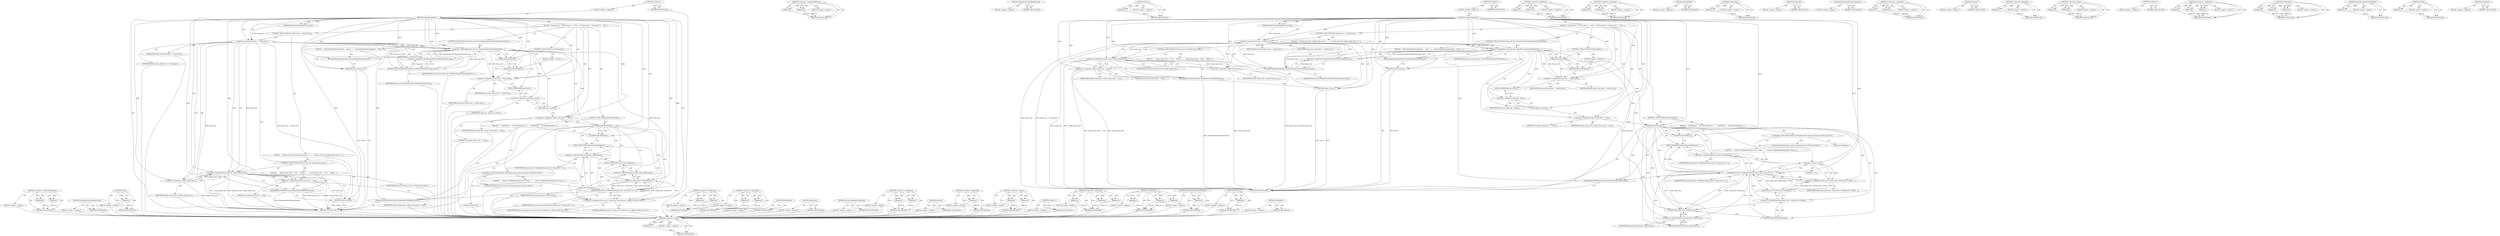 digraph "GrantPolicy" {
vulnerable_150 [label=<(METHOD,&lt;operator&gt;.indirectFieldAccess)>];
vulnerable_151 [label=<(PARAM,p1)>];
vulnerable_152 [label=<(PARAM,p2)>];
vulnerable_153 [label=<(BLOCK,&lt;empty&gt;,&lt;empty&gt;)>];
vulnerable_154 [label=<(METHOD_RETURN,ANY)>];
vulnerable_113 [label=<(METHOD,MaybeReattachToRenderFrame)>];
vulnerable_114 [label=<(BLOCK,&lt;empty&gt;,&lt;empty&gt;)>];
vulnerable_115 [label=<(METHOD_RETURN,ANY)>];
vulnerable_129 [label=<(METHOD,reset)>];
vulnerable_130 [label=<(PARAM,p1)>];
vulnerable_131 [label=<(BLOCK,&lt;empty&gt;,&lt;empty&gt;)>];
vulnerable_132 [label=<(METHOD_RETURN,ANY)>];
vulnerable_6 [label=<(METHOD,&lt;global&gt;)<SUB>1</SUB>>];
vulnerable_7 [label=<(BLOCK,&lt;empty&gt;,&lt;empty&gt;)<SUB>1</SUB>>];
vulnerable_8 [label=<(METHOD,UpdateFrameHost)<SUB>1</SUB>>];
vulnerable_9 [label=<(PARAM,RenderFrameHostImpl* frame_host)<SUB>2</SUB>>];
vulnerable_10 [label=<(BLOCK,{
  if (frame_host == frame_host_) {
    if (fr...,{
  if (frame_host == frame_host_) {
    if (fr...)<SUB>2</SUB>>];
vulnerable_11 [label=<(CONTROL_STRUCTURE,IF,if (frame_host == frame_host_))<SUB>3</SUB>>];
vulnerable_12 [label=<(&lt;operator&gt;.equals,frame_host == frame_host_)<SUB>3</SUB>>];
vulnerable_13 [label=<(IDENTIFIER,frame_host,frame_host == frame_host_)<SUB>3</SUB>>];
vulnerable_14 [label=<(IDENTIFIER,frame_host_,frame_host == frame_host_)<SUB>3</SUB>>];
vulnerable_15 [label=<(BLOCK,{
    if (frame_host &amp;&amp; !render_frame_alive_) {...,{
    if (frame_host &amp;&amp; !render_frame_alive_) {...)<SUB>3</SUB>>];
vulnerable_16 [label=<(CONTROL_STRUCTURE,IF,if (frame_host &amp;&amp; !render_frame_alive_))<SUB>4</SUB>>];
vulnerable_17 [label=<(&lt;operator&gt;.logicalAnd,frame_host &amp;&amp; !render_frame_alive_)<SUB>4</SUB>>];
vulnerable_18 [label=<(IDENTIFIER,frame_host,frame_host &amp;&amp; !render_frame_alive_)<SUB>4</SUB>>];
vulnerable_19 [label=<(&lt;operator&gt;.logicalNot,!render_frame_alive_)<SUB>4</SUB>>];
vulnerable_20 [label=<(IDENTIFIER,render_frame_alive_,!render_frame_alive_)<SUB>4</SUB>>];
vulnerable_21 [label=<(BLOCK,{
      render_frame_alive_ = true;
      Maybe...,{
      render_frame_alive_ = true;
      Maybe...)<SUB>4</SUB>>];
vulnerable_22 [label=<(&lt;operator&gt;.assignment,render_frame_alive_ = true)<SUB>5</SUB>>];
vulnerable_23 [label=<(IDENTIFIER,render_frame_alive_,render_frame_alive_ = true)<SUB>5</SUB>>];
vulnerable_24 [label=<(LITERAL,true,render_frame_alive_ = true)<SUB>5</SUB>>];
vulnerable_25 [label=<(MaybeReattachToRenderFrame,MaybeReattachToRenderFrame())<SUB>6</SUB>>];
vulnerable_26 [label=<(RETURN,return;,return;)<SUB>8</SUB>>];
vulnerable_27 [label=<(CONTROL_STRUCTURE,IF,if (frame_host &amp;&amp; !ShouldCreateDevToolsForHost(frame_host)))<SUB>11</SUB>>];
vulnerable_28 [label=<(&lt;operator&gt;.logicalAnd,frame_host &amp;&amp; !ShouldCreateDevToolsForHost(fram...)<SUB>11</SUB>>];
vulnerable_29 [label=<(IDENTIFIER,frame_host,frame_host &amp;&amp; !ShouldCreateDevToolsForHost(fram...)<SUB>11</SUB>>];
vulnerable_30 [label=<(&lt;operator&gt;.logicalNot,!ShouldCreateDevToolsForHost(frame_host))<SUB>11</SUB>>];
vulnerable_31 [label=<(ShouldCreateDevToolsForHost,ShouldCreateDevToolsForHost(frame_host))<SUB>11</SUB>>];
vulnerable_32 [label=<(IDENTIFIER,frame_host,ShouldCreateDevToolsForHost(frame_host))<SUB>11</SUB>>];
vulnerable_33 [label=<(BLOCK,{
    DestroyOnRenderFrameGone();
    return;
  },{
    DestroyOnRenderFrameGone();
    return;
  })<SUB>11</SUB>>];
vulnerable_34 [label=<(DestroyOnRenderFrameGone,DestroyOnRenderFrameGone())<SUB>12</SUB>>];
vulnerable_35 [label=<(RETURN,return;,return;)<SUB>13</SUB>>];
vulnerable_36 [label=<(CONTROL_STRUCTURE,IF,if (IsAttached()))<SUB>16</SUB>>];
vulnerable_37 [label=<(IsAttached,IsAttached())<SUB>16</SUB>>];
vulnerable_38 [label=<(BLOCK,&lt;empty&gt;,&lt;empty&gt;)<SUB>17</SUB>>];
vulnerable_39 [label=<(RevokePolicy,RevokePolicy())<SUB>17</SUB>>];
vulnerable_40 [label=<(&lt;operator&gt;.assignment,frame_host_ = frame_host)<SUB>18</SUB>>];
vulnerable_41 [label=<(IDENTIFIER,frame_host_,frame_host_ = frame_host)<SUB>18</SUB>>];
vulnerable_42 [label=<(IDENTIFIER,frame_host,frame_host_ = frame_host)<SUB>18</SUB>>];
vulnerable_43 [label=<(reset,agent_ptr_.reset())<SUB>19</SUB>>];
vulnerable_44 [label=<(&lt;operator&gt;.fieldAccess,agent_ptr_.reset)<SUB>19</SUB>>];
vulnerable_45 [label=<(IDENTIFIER,agent_ptr_,agent_ptr_.reset())<SUB>19</SUB>>];
vulnerable_46 [label=<(FIELD_IDENTIFIER,reset,reset)<SUB>19</SUB>>];
vulnerable_47 [label=<(&lt;operator&gt;.assignment,render_frame_alive_ = true)<SUB>20</SUB>>];
vulnerable_48 [label=<(IDENTIFIER,render_frame_alive_,render_frame_alive_ = true)<SUB>20</SUB>>];
vulnerable_49 [label=<(LITERAL,true,render_frame_alive_ = true)<SUB>20</SUB>>];
vulnerable_50 [label=<(CONTROL_STRUCTURE,IF,if (IsAttached()))<SUB>21</SUB>>];
vulnerable_51 [label=<(IsAttached,IsAttached())<SUB>21</SUB>>];
vulnerable_52 [label=<(BLOCK,{
     GrantPolicy();
     for (DevToolsSession...,{
     GrantPolicy();
     for (DevToolsSession...)<SUB>21</SUB>>];
vulnerable_53 [label=<(GrantPolicy,GrantPolicy())<SUB>22</SUB>>];
vulnerable_54 [label="<(CONTROL_STRUCTURE,FOR,for (DevToolsSession* session:sessions()))<SUB>23</SUB>>"];
vulnerable_55 [label=<(sessions,sessions())<SUB>23</SUB>>];
vulnerable_56 [label="<(LOCAL,DevToolsSession* session: DevToolsSession*)<SUB>23</SUB>>"];
vulnerable_57 [label=<(BLOCK,{
      session-&gt;SetRenderer(frame_host ? frame...,{
      session-&gt;SetRenderer(frame_host ? frame...)<SUB>23</SUB>>];
vulnerable_58 [label=<(SetRenderer,session-&gt;SetRenderer(frame_host ? frame_host-&gt;G...)<SUB>24</SUB>>];
vulnerable_59 [label=<(&lt;operator&gt;.indirectFieldAccess,session-&gt;SetRenderer)<SUB>24</SUB>>];
vulnerable_60 [label=<(IDENTIFIER,session,session-&gt;SetRenderer(frame_host ? frame_host-&gt;G...)<SUB>24</SUB>>];
vulnerable_61 [label=<(FIELD_IDENTIFIER,SetRenderer,SetRenderer)<SUB>24</SUB>>];
vulnerable_62 [label="<(&lt;operator&gt;.conditional,frame_host ? frame_host-&gt;GetProcess() : nullptr)<SUB>24</SUB>>"];
vulnerable_63 [label="<(IDENTIFIER,frame_host,frame_host ? frame_host-&gt;GetProcess() : nullptr)<SUB>24</SUB>>"];
vulnerable_64 [label=<(GetProcess,frame_host-&gt;GetProcess())<SUB>24</SUB>>];
vulnerable_65 [label=<(&lt;operator&gt;.indirectFieldAccess,frame_host-&gt;GetProcess)<SUB>24</SUB>>];
vulnerable_66 [label=<(IDENTIFIER,frame_host,frame_host-&gt;GetProcess())<SUB>24</SUB>>];
vulnerable_67 [label=<(FIELD_IDENTIFIER,GetProcess,GetProcess)<SUB>24</SUB>>];
vulnerable_68 [label="<(LITERAL,nullptr,frame_host ? frame_host-&gt;GetProcess() : nullptr)<SUB>24</SUB>>"];
vulnerable_69 [label=<(IDENTIFIER,frame_host,session-&gt;SetRenderer(frame_host ? frame_host-&gt;G...)<SUB>25</SUB>>];
vulnerable_70 [label=<(MaybeReattachToRenderFrame,MaybeReattachToRenderFrame())<SUB>27</SUB>>];
vulnerable_71 [label=<(METHOD_RETURN,void)<SUB>1</SUB>>];
vulnerable_73 [label=<(METHOD_RETURN,ANY)<SUB>1</SUB>>];
vulnerable_133 [label=<(METHOD,&lt;operator&gt;.fieldAccess)>];
vulnerable_134 [label=<(PARAM,p1)>];
vulnerable_135 [label=<(PARAM,p2)>];
vulnerable_136 [label=<(BLOCK,&lt;empty&gt;,&lt;empty&gt;)>];
vulnerable_137 [label=<(METHOD_RETURN,ANY)>];
vulnerable_99 [label=<(METHOD,&lt;operator&gt;.logicalAnd)>];
vulnerable_100 [label=<(PARAM,p1)>];
vulnerable_101 [label=<(PARAM,p2)>];
vulnerable_102 [label=<(BLOCK,&lt;empty&gt;,&lt;empty&gt;)>];
vulnerable_103 [label=<(METHOD_RETURN,ANY)>];
vulnerable_126 [label=<(METHOD,RevokePolicy)>];
vulnerable_127 [label=<(BLOCK,&lt;empty&gt;,&lt;empty&gt;)>];
vulnerable_128 [label=<(METHOD_RETURN,ANY)>];
vulnerable_123 [label=<(METHOD,IsAttached)>];
vulnerable_124 [label=<(BLOCK,&lt;empty&gt;,&lt;empty&gt;)>];
vulnerable_125 [label=<(METHOD_RETURN,ANY)>];
vulnerable_120 [label=<(METHOD,DestroyOnRenderFrameGone)>];
vulnerable_121 [label=<(BLOCK,&lt;empty&gt;,&lt;empty&gt;)>];
vulnerable_122 [label=<(METHOD_RETURN,ANY)>];
vulnerable_108 [label=<(METHOD,&lt;operator&gt;.assignment)>];
vulnerable_109 [label=<(PARAM,p1)>];
vulnerable_110 [label=<(PARAM,p2)>];
vulnerable_111 [label=<(BLOCK,&lt;empty&gt;,&lt;empty&gt;)>];
vulnerable_112 [label=<(METHOD_RETURN,ANY)>];
vulnerable_141 [label=<(METHOD,sessions)>];
vulnerable_142 [label=<(BLOCK,&lt;empty&gt;,&lt;empty&gt;)>];
vulnerable_143 [label=<(METHOD_RETURN,ANY)>];
vulnerable_104 [label=<(METHOD,&lt;operator&gt;.logicalNot)>];
vulnerable_105 [label=<(PARAM,p1)>];
vulnerable_106 [label=<(BLOCK,&lt;empty&gt;,&lt;empty&gt;)>];
vulnerable_107 [label=<(METHOD_RETURN,ANY)>];
vulnerable_94 [label=<(METHOD,&lt;operator&gt;.equals)>];
vulnerable_95 [label=<(PARAM,p1)>];
vulnerable_96 [label=<(PARAM,p2)>];
vulnerable_97 [label=<(BLOCK,&lt;empty&gt;,&lt;empty&gt;)>];
vulnerable_98 [label=<(METHOD_RETURN,ANY)>];
vulnerable_88 [label=<(METHOD,&lt;global&gt;)<SUB>1</SUB>>];
vulnerable_89 [label=<(BLOCK,&lt;empty&gt;,&lt;empty&gt;)>];
vulnerable_90 [label=<(METHOD_RETURN,ANY)>];
vulnerable_155 [label=<(METHOD,&lt;operator&gt;.conditional)>];
vulnerable_156 [label=<(PARAM,p1)>];
vulnerable_157 [label=<(PARAM,p2)>];
vulnerable_158 [label=<(PARAM,p3)>];
vulnerable_159 [label=<(BLOCK,&lt;empty&gt;,&lt;empty&gt;)>];
vulnerable_160 [label=<(METHOD_RETURN,ANY)>];
vulnerable_144 [label=<(METHOD,SetRenderer)>];
vulnerable_145 [label=<(PARAM,p1)>];
vulnerable_146 [label=<(PARAM,p2)>];
vulnerable_147 [label=<(PARAM,p3)>];
vulnerable_148 [label=<(BLOCK,&lt;empty&gt;,&lt;empty&gt;)>];
vulnerable_149 [label=<(METHOD_RETURN,ANY)>];
vulnerable_116 [label=<(METHOD,ShouldCreateDevToolsForHost)>];
vulnerable_117 [label=<(PARAM,p1)>];
vulnerable_118 [label=<(BLOCK,&lt;empty&gt;,&lt;empty&gt;)>];
vulnerable_119 [label=<(METHOD_RETURN,ANY)>];
vulnerable_161 [label=<(METHOD,GetProcess)>];
vulnerable_162 [label=<(PARAM,p1)>];
vulnerable_163 [label=<(BLOCK,&lt;empty&gt;,&lt;empty&gt;)>];
vulnerable_164 [label=<(METHOD_RETURN,ANY)>];
vulnerable_138 [label=<(METHOD,GrantPolicy)>];
vulnerable_139 [label=<(BLOCK,&lt;empty&gt;,&lt;empty&gt;)>];
vulnerable_140 [label=<(METHOD_RETURN,ANY)>];
fixed_173 [label=<(METHOD,&lt;operator&gt;.minus)>];
fixed_174 [label=<(PARAM,p1)>];
fixed_175 [label=<(BLOCK,&lt;empty&gt;,&lt;empty&gt;)>];
fixed_176 [label=<(METHOD_RETURN,ANY)>];
fixed_154 [label=<(METHOD,&lt;operator&gt;.indirectFieldAccess)>];
fixed_155 [label=<(PARAM,p1)>];
fixed_156 [label=<(PARAM,p2)>];
fixed_157 [label=<(BLOCK,&lt;empty&gt;,&lt;empty&gt;)>];
fixed_158 [label=<(METHOD_RETURN,ANY)>];
fixed_117 [label=<(METHOD,MaybeReattachToRenderFrame)>];
fixed_118 [label=<(BLOCK,&lt;empty&gt;,&lt;empty&gt;)>];
fixed_119 [label=<(METHOD_RETURN,ANY)>];
fixed_133 [label=<(METHOD,reset)>];
fixed_134 [label=<(PARAM,p1)>];
fixed_135 [label=<(BLOCK,&lt;empty&gt;,&lt;empty&gt;)>];
fixed_136 [label=<(METHOD_RETURN,ANY)>];
fixed_6 [label=<(METHOD,&lt;global&gt;)<SUB>1</SUB>>];
fixed_7 [label=<(BLOCK,&lt;empty&gt;,&lt;empty&gt;)<SUB>1</SUB>>];
fixed_8 [label=<(METHOD,UpdateFrameHost)<SUB>1</SUB>>];
fixed_9 [label=<(PARAM,RenderFrameHostImpl* frame_host)<SUB>2</SUB>>];
fixed_10 [label=<(BLOCK,{
  if (frame_host == frame_host_) {
    if (fr...,{
  if (frame_host == frame_host_) {
    if (fr...)<SUB>2</SUB>>];
fixed_11 [label=<(CONTROL_STRUCTURE,IF,if (frame_host == frame_host_))<SUB>3</SUB>>];
fixed_12 [label=<(&lt;operator&gt;.equals,frame_host == frame_host_)<SUB>3</SUB>>];
fixed_13 [label=<(IDENTIFIER,frame_host,frame_host == frame_host_)<SUB>3</SUB>>];
fixed_14 [label=<(IDENTIFIER,frame_host_,frame_host == frame_host_)<SUB>3</SUB>>];
fixed_15 [label=<(BLOCK,{
    if (frame_host &amp;&amp; !render_frame_alive_) {...,{
    if (frame_host &amp;&amp; !render_frame_alive_) {...)<SUB>3</SUB>>];
fixed_16 [label=<(CONTROL_STRUCTURE,IF,if (frame_host &amp;&amp; !render_frame_alive_))<SUB>4</SUB>>];
fixed_17 [label=<(&lt;operator&gt;.logicalAnd,frame_host &amp;&amp; !render_frame_alive_)<SUB>4</SUB>>];
fixed_18 [label=<(IDENTIFIER,frame_host,frame_host &amp;&amp; !render_frame_alive_)<SUB>4</SUB>>];
fixed_19 [label=<(&lt;operator&gt;.logicalNot,!render_frame_alive_)<SUB>4</SUB>>];
fixed_20 [label=<(IDENTIFIER,render_frame_alive_,!render_frame_alive_)<SUB>4</SUB>>];
fixed_21 [label=<(BLOCK,{
      render_frame_alive_ = true;
      Maybe...,{
      render_frame_alive_ = true;
      Maybe...)<SUB>4</SUB>>];
fixed_22 [label=<(&lt;operator&gt;.assignment,render_frame_alive_ = true)<SUB>5</SUB>>];
fixed_23 [label=<(IDENTIFIER,render_frame_alive_,render_frame_alive_ = true)<SUB>5</SUB>>];
fixed_24 [label=<(LITERAL,true,render_frame_alive_ = true)<SUB>5</SUB>>];
fixed_25 [label=<(MaybeReattachToRenderFrame,MaybeReattachToRenderFrame())<SUB>6</SUB>>];
fixed_26 [label=<(RETURN,return;,return;)<SUB>8</SUB>>];
fixed_27 [label=<(CONTROL_STRUCTURE,IF,if (frame_host &amp;&amp; !ShouldCreateDevToolsForHost(frame_host)))<SUB>11</SUB>>];
fixed_28 [label=<(&lt;operator&gt;.logicalAnd,frame_host &amp;&amp; !ShouldCreateDevToolsForHost(fram...)<SUB>11</SUB>>];
fixed_29 [label=<(IDENTIFIER,frame_host,frame_host &amp;&amp; !ShouldCreateDevToolsForHost(fram...)<SUB>11</SUB>>];
fixed_30 [label=<(&lt;operator&gt;.logicalNot,!ShouldCreateDevToolsForHost(frame_host))<SUB>11</SUB>>];
fixed_31 [label=<(ShouldCreateDevToolsForHost,ShouldCreateDevToolsForHost(frame_host))<SUB>11</SUB>>];
fixed_32 [label=<(IDENTIFIER,frame_host,ShouldCreateDevToolsForHost(frame_host))<SUB>11</SUB>>];
fixed_33 [label=<(BLOCK,{
    DestroyOnRenderFrameGone();
    return;
  },{
    DestroyOnRenderFrameGone();
    return;
  })<SUB>11</SUB>>];
fixed_34 [label=<(DestroyOnRenderFrameGone,DestroyOnRenderFrameGone())<SUB>12</SUB>>];
fixed_35 [label=<(RETURN,return;,return;)<SUB>13</SUB>>];
fixed_36 [label=<(CONTROL_STRUCTURE,IF,if (IsAttached()))<SUB>16</SUB>>];
fixed_37 [label=<(IsAttached,IsAttached())<SUB>16</SUB>>];
fixed_38 [label=<(BLOCK,&lt;empty&gt;,&lt;empty&gt;)<SUB>17</SUB>>];
fixed_39 [label=<(RevokePolicy,RevokePolicy())<SUB>17</SUB>>];
fixed_40 [label=<(&lt;operator&gt;.assignment,frame_host_ = frame_host)<SUB>18</SUB>>];
fixed_41 [label=<(IDENTIFIER,frame_host_,frame_host_ = frame_host)<SUB>18</SUB>>];
fixed_42 [label=<(IDENTIFIER,frame_host,frame_host_ = frame_host)<SUB>18</SUB>>];
fixed_43 [label=<(reset,agent_ptr_.reset())<SUB>19</SUB>>];
fixed_44 [label=<(&lt;operator&gt;.fieldAccess,agent_ptr_.reset)<SUB>19</SUB>>];
fixed_45 [label=<(IDENTIFIER,agent_ptr_,agent_ptr_.reset())<SUB>19</SUB>>];
fixed_46 [label=<(FIELD_IDENTIFIER,reset,reset)<SUB>19</SUB>>];
fixed_47 [label=<(&lt;operator&gt;.assignment,render_frame_alive_ = true)<SUB>20</SUB>>];
fixed_48 [label=<(IDENTIFIER,render_frame_alive_,render_frame_alive_ = true)<SUB>20</SUB>>];
fixed_49 [label=<(LITERAL,true,render_frame_alive_ = true)<SUB>20</SUB>>];
fixed_50 [label=<(CONTROL_STRUCTURE,IF,if (IsAttached()))<SUB>21</SUB>>];
fixed_51 [label=<(IsAttached,IsAttached())<SUB>21</SUB>>];
fixed_52 [label=<(BLOCK,{
     GrantPolicy();
     for (DevToolsSession...,{
     GrantPolicy();
     for (DevToolsSession...)<SUB>21</SUB>>];
fixed_53 [label=<(GrantPolicy,GrantPolicy())<SUB>22</SUB>>];
fixed_54 [label="<(CONTROL_STRUCTURE,FOR,for (DevToolsSession* session:sessions()))<SUB>23</SUB>>"];
fixed_55 [label=<(sessions,sessions())<SUB>23</SUB>>];
fixed_56 [label="<(LOCAL,DevToolsSession* session: DevToolsSession*)<SUB>23</SUB>>"];
fixed_57 [label=<(BLOCK,{
      session-&gt;SetRenderer(frame_host ? frame...,{
      session-&gt;SetRenderer(frame_host ? frame...)<SUB>23</SUB>>];
fixed_58 [label=<(SetRenderer,session-&gt;SetRenderer(frame_host ? frame_host-&gt;G...)<SUB>24</SUB>>];
fixed_59 [label=<(&lt;operator&gt;.indirectFieldAccess,session-&gt;SetRenderer)<SUB>24</SUB>>];
fixed_60 [label=<(IDENTIFIER,session,session-&gt;SetRenderer(frame_host ? frame_host-&gt;G...)<SUB>24</SUB>>];
fixed_61 [label=<(FIELD_IDENTIFIER,SetRenderer,SetRenderer)<SUB>24</SUB>>];
fixed_62 [label=<(&lt;operator&gt;.conditional,frame_host ? frame_host-&gt;GetProcess()-&gt;GetID() ...)<SUB>24</SUB>>];
fixed_63 [label=<(IDENTIFIER,frame_host,frame_host ? frame_host-&gt;GetProcess()-&gt;GetID() ...)<SUB>24</SUB>>];
fixed_64 [label=<(GetID,frame_host-&gt;GetProcess()-&gt;GetID())<SUB>24</SUB>>];
fixed_65 [label=<(&lt;operator&gt;.indirectFieldAccess,frame_host-&gt;GetProcess()-&gt;GetID)<SUB>24</SUB>>];
fixed_66 [label=<(GetProcess,frame_host-&gt;GetProcess())<SUB>24</SUB>>];
fixed_67 [label=<(&lt;operator&gt;.indirectFieldAccess,frame_host-&gt;GetProcess)<SUB>24</SUB>>];
fixed_68 [label=<(IDENTIFIER,frame_host,frame_host-&gt;GetProcess())<SUB>24</SUB>>];
fixed_69 [label=<(FIELD_IDENTIFIER,GetProcess,GetProcess)<SUB>24</SUB>>];
fixed_70 [label=<(FIELD_IDENTIFIER,GetID,GetID)<SUB>24</SUB>>];
fixed_71 [label=<(&lt;operator&gt;.minus,-1)<SUB>24</SUB>>];
fixed_72 [label=<(LITERAL,1,-1)<SUB>24</SUB>>];
fixed_73 [label=<(IDENTIFIER,frame_host,session-&gt;SetRenderer(frame_host ? frame_host-&gt;G...)<SUB>25</SUB>>];
fixed_74 [label=<(MaybeReattachToRenderFrame,MaybeReattachToRenderFrame())<SUB>27</SUB>>];
fixed_75 [label=<(METHOD_RETURN,void)<SUB>1</SUB>>];
fixed_77 [label=<(METHOD_RETURN,ANY)<SUB>1</SUB>>];
fixed_137 [label=<(METHOD,&lt;operator&gt;.fieldAccess)>];
fixed_138 [label=<(PARAM,p1)>];
fixed_139 [label=<(PARAM,p2)>];
fixed_140 [label=<(BLOCK,&lt;empty&gt;,&lt;empty&gt;)>];
fixed_141 [label=<(METHOD_RETURN,ANY)>];
fixed_103 [label=<(METHOD,&lt;operator&gt;.logicalAnd)>];
fixed_104 [label=<(PARAM,p1)>];
fixed_105 [label=<(PARAM,p2)>];
fixed_106 [label=<(BLOCK,&lt;empty&gt;,&lt;empty&gt;)>];
fixed_107 [label=<(METHOD_RETURN,ANY)>];
fixed_130 [label=<(METHOD,RevokePolicy)>];
fixed_131 [label=<(BLOCK,&lt;empty&gt;,&lt;empty&gt;)>];
fixed_132 [label=<(METHOD_RETURN,ANY)>];
fixed_169 [label=<(METHOD,GetProcess)>];
fixed_170 [label=<(PARAM,p1)>];
fixed_171 [label=<(BLOCK,&lt;empty&gt;,&lt;empty&gt;)>];
fixed_172 [label=<(METHOD_RETURN,ANY)>];
fixed_127 [label=<(METHOD,IsAttached)>];
fixed_128 [label=<(BLOCK,&lt;empty&gt;,&lt;empty&gt;)>];
fixed_129 [label=<(METHOD_RETURN,ANY)>];
fixed_124 [label=<(METHOD,DestroyOnRenderFrameGone)>];
fixed_125 [label=<(BLOCK,&lt;empty&gt;,&lt;empty&gt;)>];
fixed_126 [label=<(METHOD_RETURN,ANY)>];
fixed_112 [label=<(METHOD,&lt;operator&gt;.assignment)>];
fixed_113 [label=<(PARAM,p1)>];
fixed_114 [label=<(PARAM,p2)>];
fixed_115 [label=<(BLOCK,&lt;empty&gt;,&lt;empty&gt;)>];
fixed_116 [label=<(METHOD_RETURN,ANY)>];
fixed_145 [label=<(METHOD,sessions)>];
fixed_146 [label=<(BLOCK,&lt;empty&gt;,&lt;empty&gt;)>];
fixed_147 [label=<(METHOD_RETURN,ANY)>];
fixed_108 [label=<(METHOD,&lt;operator&gt;.logicalNot)>];
fixed_109 [label=<(PARAM,p1)>];
fixed_110 [label=<(BLOCK,&lt;empty&gt;,&lt;empty&gt;)>];
fixed_111 [label=<(METHOD_RETURN,ANY)>];
fixed_98 [label=<(METHOD,&lt;operator&gt;.equals)>];
fixed_99 [label=<(PARAM,p1)>];
fixed_100 [label=<(PARAM,p2)>];
fixed_101 [label=<(BLOCK,&lt;empty&gt;,&lt;empty&gt;)>];
fixed_102 [label=<(METHOD_RETURN,ANY)>];
fixed_92 [label=<(METHOD,&lt;global&gt;)<SUB>1</SUB>>];
fixed_93 [label=<(BLOCK,&lt;empty&gt;,&lt;empty&gt;)>];
fixed_94 [label=<(METHOD_RETURN,ANY)>];
fixed_159 [label=<(METHOD,&lt;operator&gt;.conditional)>];
fixed_160 [label=<(PARAM,p1)>];
fixed_161 [label=<(PARAM,p2)>];
fixed_162 [label=<(PARAM,p3)>];
fixed_163 [label=<(BLOCK,&lt;empty&gt;,&lt;empty&gt;)>];
fixed_164 [label=<(METHOD_RETURN,ANY)>];
fixed_148 [label=<(METHOD,SetRenderer)>];
fixed_149 [label=<(PARAM,p1)>];
fixed_150 [label=<(PARAM,p2)>];
fixed_151 [label=<(PARAM,p3)>];
fixed_152 [label=<(BLOCK,&lt;empty&gt;,&lt;empty&gt;)>];
fixed_153 [label=<(METHOD_RETURN,ANY)>];
fixed_120 [label=<(METHOD,ShouldCreateDevToolsForHost)>];
fixed_121 [label=<(PARAM,p1)>];
fixed_122 [label=<(BLOCK,&lt;empty&gt;,&lt;empty&gt;)>];
fixed_123 [label=<(METHOD_RETURN,ANY)>];
fixed_165 [label=<(METHOD,GetID)>];
fixed_166 [label=<(PARAM,p1)>];
fixed_167 [label=<(BLOCK,&lt;empty&gt;,&lt;empty&gt;)>];
fixed_168 [label=<(METHOD_RETURN,ANY)>];
fixed_142 [label=<(METHOD,GrantPolicy)>];
fixed_143 [label=<(BLOCK,&lt;empty&gt;,&lt;empty&gt;)>];
fixed_144 [label=<(METHOD_RETURN,ANY)>];
vulnerable_150 -> vulnerable_151  [key=0, label="AST: "];
vulnerable_150 -> vulnerable_151  [key=1, label="DDG: "];
vulnerable_150 -> vulnerable_153  [key=0, label="AST: "];
vulnerable_150 -> vulnerable_152  [key=0, label="AST: "];
vulnerable_150 -> vulnerable_152  [key=1, label="DDG: "];
vulnerable_150 -> vulnerable_154  [key=0, label="AST: "];
vulnerable_150 -> vulnerable_154  [key=1, label="CFG: "];
vulnerable_151 -> vulnerable_154  [key=0, label="DDG: p1"];
vulnerable_152 -> vulnerable_154  [key=0, label="DDG: p2"];
vulnerable_153 -> fixed_173  [key=0];
vulnerable_154 -> fixed_173  [key=0];
vulnerable_113 -> vulnerable_114  [key=0, label="AST: "];
vulnerable_113 -> vulnerable_115  [key=0, label="AST: "];
vulnerable_113 -> vulnerable_115  [key=1, label="CFG: "];
vulnerable_114 -> fixed_173  [key=0];
vulnerable_115 -> fixed_173  [key=0];
vulnerable_129 -> vulnerable_130  [key=0, label="AST: "];
vulnerable_129 -> vulnerable_130  [key=1, label="DDG: "];
vulnerable_129 -> vulnerable_131  [key=0, label="AST: "];
vulnerable_129 -> vulnerable_132  [key=0, label="AST: "];
vulnerable_129 -> vulnerable_132  [key=1, label="CFG: "];
vulnerable_130 -> vulnerable_132  [key=0, label="DDG: p1"];
vulnerable_131 -> fixed_173  [key=0];
vulnerable_132 -> fixed_173  [key=0];
vulnerable_6 -> vulnerable_7  [key=0, label="AST: "];
vulnerable_6 -> vulnerable_73  [key=0, label="AST: "];
vulnerable_6 -> vulnerable_73  [key=1, label="CFG: "];
vulnerable_7 -> vulnerable_8  [key=0, label="AST: "];
vulnerable_8 -> vulnerable_9  [key=0, label="AST: "];
vulnerable_8 -> vulnerable_9  [key=1, label="DDG: "];
vulnerable_8 -> vulnerable_10  [key=0, label="AST: "];
vulnerable_8 -> vulnerable_71  [key=0, label="AST: "];
vulnerable_8 -> vulnerable_12  [key=0, label="CFG: "];
vulnerable_8 -> vulnerable_12  [key=1, label="DDG: "];
vulnerable_8 -> vulnerable_40  [key=0, label="DDG: "];
vulnerable_8 -> vulnerable_47  [key=0, label="DDG: "];
vulnerable_8 -> vulnerable_37  [key=0, label="DDG: "];
vulnerable_8 -> vulnerable_51  [key=0, label="DDG: "];
vulnerable_8 -> vulnerable_26  [key=0, label="DDG: "];
vulnerable_8 -> vulnerable_28  [key=0, label="DDG: "];
vulnerable_8 -> vulnerable_34  [key=0, label="DDG: "];
vulnerable_8 -> vulnerable_35  [key=0, label="DDG: "];
vulnerable_8 -> vulnerable_39  [key=0, label="DDG: "];
vulnerable_8 -> vulnerable_53  [key=0, label="DDG: "];
vulnerable_8 -> vulnerable_70  [key=0, label="DDG: "];
vulnerable_8 -> vulnerable_17  [key=0, label="DDG: "];
vulnerable_8 -> vulnerable_22  [key=0, label="DDG: "];
vulnerable_8 -> vulnerable_25  [key=0, label="DDG: "];
vulnerable_8 -> vulnerable_31  [key=0, label="DDG: "];
vulnerable_8 -> vulnerable_19  [key=0, label="DDG: "];
vulnerable_8 -> vulnerable_58  [key=0, label="DDG: "];
vulnerable_8 -> vulnerable_62  [key=0, label="DDG: "];
vulnerable_8 -> vulnerable_64  [key=0, label="DDG: "];
vulnerable_9 -> vulnerable_12  [key=0, label="DDG: frame_host"];
vulnerable_10 -> vulnerable_11  [key=0, label="AST: "];
vulnerable_10 -> vulnerable_27  [key=0, label="AST: "];
vulnerable_10 -> vulnerable_36  [key=0, label="AST: "];
vulnerable_10 -> vulnerable_40  [key=0, label="AST: "];
vulnerable_10 -> vulnerable_43  [key=0, label="AST: "];
vulnerable_10 -> vulnerable_47  [key=0, label="AST: "];
vulnerable_10 -> vulnerable_50  [key=0, label="AST: "];
vulnerable_11 -> vulnerable_12  [key=0, label="AST: "];
vulnerable_11 -> vulnerable_15  [key=0, label="AST: "];
vulnerable_12 -> vulnerable_13  [key=0, label="AST: "];
vulnerable_12 -> vulnerable_14  [key=0, label="AST: "];
vulnerable_12 -> vulnerable_17  [key=0, label="CFG: "];
vulnerable_12 -> vulnerable_17  [key=1, label="DDG: frame_host"];
vulnerable_12 -> vulnerable_17  [key=2, label="CDG: "];
vulnerable_12 -> vulnerable_19  [key=0, label="CFG: "];
vulnerable_12 -> vulnerable_19  [key=1, label="CDG: "];
vulnerable_12 -> vulnerable_28  [key=0, label="CFG: "];
vulnerable_12 -> vulnerable_28  [key=1, label="DDG: frame_host"];
vulnerable_12 -> vulnerable_28  [key=2, label="CDG: "];
vulnerable_12 -> vulnerable_31  [key=0, label="CFG: "];
vulnerable_12 -> vulnerable_31  [key=1, label="DDG: frame_host"];
vulnerable_12 -> vulnerable_31  [key=2, label="CDG: "];
vulnerable_12 -> vulnerable_71  [key=0, label="DDG: frame_host_"];
vulnerable_12 -> vulnerable_71  [key=1, label="DDG: frame_host == frame_host_"];
vulnerable_12 -> vulnerable_26  [key=0, label="CDG: "];
vulnerable_12 -> vulnerable_30  [key=0, label="CDG: "];
vulnerable_13 -> fixed_173  [key=0];
vulnerable_14 -> fixed_173  [key=0];
vulnerable_15 -> vulnerable_16  [key=0, label="AST: "];
vulnerable_15 -> vulnerable_26  [key=0, label="AST: "];
vulnerable_16 -> vulnerable_17  [key=0, label="AST: "];
vulnerable_16 -> vulnerable_21  [key=0, label="AST: "];
vulnerable_17 -> vulnerable_18  [key=0, label="AST: "];
vulnerable_17 -> vulnerable_19  [key=0, label="AST: "];
vulnerable_17 -> vulnerable_26  [key=0, label="CFG: "];
vulnerable_17 -> vulnerable_22  [key=0, label="CFG: "];
vulnerable_17 -> vulnerable_22  [key=1, label="CDG: "];
vulnerable_17 -> vulnerable_71  [key=0, label="DDG: frame_host"];
vulnerable_17 -> vulnerable_71  [key=1, label="DDG: !render_frame_alive_"];
vulnerable_17 -> vulnerable_71  [key=2, label="DDG: frame_host &amp;&amp; !render_frame_alive_"];
vulnerable_17 -> vulnerable_25  [key=0, label="CDG: "];
vulnerable_18 -> fixed_173  [key=0];
vulnerable_19 -> vulnerable_20  [key=0, label="AST: "];
vulnerable_19 -> vulnerable_17  [key=0, label="CFG: "];
vulnerable_19 -> vulnerable_17  [key=1, label="DDG: render_frame_alive_"];
vulnerable_19 -> vulnerable_71  [key=0, label="DDG: render_frame_alive_"];
vulnerable_20 -> fixed_173  [key=0];
vulnerable_21 -> vulnerable_22  [key=0, label="AST: "];
vulnerable_21 -> vulnerable_25  [key=0, label="AST: "];
vulnerable_22 -> vulnerable_23  [key=0, label="AST: "];
vulnerable_22 -> vulnerable_24  [key=0, label="AST: "];
vulnerable_22 -> vulnerable_25  [key=0, label="CFG: "];
vulnerable_22 -> vulnerable_71  [key=0, label="DDG: render_frame_alive_"];
vulnerable_22 -> vulnerable_71  [key=1, label="DDG: render_frame_alive_ = true"];
vulnerable_23 -> fixed_173  [key=0];
vulnerable_24 -> fixed_173  [key=0];
vulnerable_25 -> vulnerable_26  [key=0, label="CFG: "];
vulnerable_25 -> vulnerable_71  [key=0, label="DDG: MaybeReattachToRenderFrame()"];
vulnerable_26 -> vulnerable_71  [key=0, label="CFG: "];
vulnerable_26 -> vulnerable_71  [key=1, label="DDG: &lt;RET&gt;"];
vulnerable_27 -> vulnerable_28  [key=0, label="AST: "];
vulnerable_27 -> vulnerable_33  [key=0, label="AST: "];
vulnerable_28 -> vulnerable_29  [key=0, label="AST: "];
vulnerable_28 -> vulnerable_30  [key=0, label="AST: "];
vulnerable_28 -> vulnerable_34  [key=0, label="CFG: "];
vulnerable_28 -> vulnerable_34  [key=1, label="CDG: "];
vulnerable_28 -> vulnerable_37  [key=0, label="CFG: "];
vulnerable_28 -> vulnerable_37  [key=1, label="CDG: "];
vulnerable_28 -> vulnerable_40  [key=0, label="DDG: frame_host"];
vulnerable_28 -> vulnerable_40  [key=1, label="CDG: "];
vulnerable_28 -> vulnerable_64  [key=0, label="DDG: frame_host"];
vulnerable_28 -> vulnerable_47  [key=0, label="CDG: "];
vulnerable_28 -> vulnerable_51  [key=0, label="CDG: "];
vulnerable_28 -> vulnerable_46  [key=0, label="CDG: "];
vulnerable_28 -> vulnerable_44  [key=0, label="CDG: "];
vulnerable_28 -> vulnerable_35  [key=0, label="CDG: "];
vulnerable_28 -> vulnerable_43  [key=0, label="CDG: "];
vulnerable_29 -> fixed_173  [key=0];
vulnerable_30 -> vulnerable_31  [key=0, label="AST: "];
vulnerable_30 -> vulnerable_28  [key=0, label="CFG: "];
vulnerable_30 -> vulnerable_28  [key=1, label="DDG: ShouldCreateDevToolsForHost(frame_host)"];
vulnerable_31 -> vulnerable_32  [key=0, label="AST: "];
vulnerable_31 -> vulnerable_30  [key=0, label="CFG: "];
vulnerable_31 -> vulnerable_30  [key=1, label="DDG: frame_host"];
vulnerable_31 -> vulnerable_28  [key=0, label="DDG: frame_host"];
vulnerable_32 -> fixed_173  [key=0];
vulnerable_33 -> vulnerable_34  [key=0, label="AST: "];
vulnerable_33 -> vulnerable_35  [key=0, label="AST: "];
vulnerable_34 -> vulnerable_35  [key=0, label="CFG: "];
vulnerable_35 -> vulnerable_71  [key=0, label="CFG: "];
vulnerable_35 -> vulnerable_71  [key=1, label="DDG: &lt;RET&gt;"];
vulnerable_36 -> vulnerable_37  [key=0, label="AST: "];
vulnerable_36 -> vulnerable_38  [key=0, label="AST: "];
vulnerable_37 -> vulnerable_39  [key=0, label="CFG: "];
vulnerable_37 -> vulnerable_39  [key=1, label="CDG: "];
vulnerable_37 -> vulnerable_40  [key=0, label="CFG: "];
vulnerable_38 -> vulnerable_39  [key=0, label="AST: "];
vulnerable_39 -> vulnerable_40  [key=0, label="CFG: "];
vulnerable_40 -> vulnerable_41  [key=0, label="AST: "];
vulnerable_40 -> vulnerable_42  [key=0, label="AST: "];
vulnerable_40 -> vulnerable_46  [key=0, label="CFG: "];
vulnerable_41 -> fixed_173  [key=0];
vulnerable_42 -> fixed_173  [key=0];
vulnerable_43 -> vulnerable_44  [key=0, label="AST: "];
vulnerable_43 -> vulnerable_47  [key=0, label="CFG: "];
vulnerable_44 -> vulnerable_45  [key=0, label="AST: "];
vulnerable_44 -> vulnerable_46  [key=0, label="AST: "];
vulnerable_44 -> vulnerable_43  [key=0, label="CFG: "];
vulnerable_45 -> fixed_173  [key=0];
vulnerable_46 -> vulnerable_44  [key=0, label="CFG: "];
vulnerable_47 -> vulnerable_48  [key=0, label="AST: "];
vulnerable_47 -> vulnerable_49  [key=0, label="AST: "];
vulnerable_47 -> vulnerable_51  [key=0, label="CFG: "];
vulnerable_48 -> fixed_173  [key=0];
vulnerable_49 -> fixed_173  [key=0];
vulnerable_50 -> vulnerable_51  [key=0, label="AST: "];
vulnerable_50 -> vulnerable_52  [key=0, label="AST: "];
vulnerable_51 -> vulnerable_53  [key=0, label="CFG: "];
vulnerable_51 -> vulnerable_53  [key=1, label="CDG: "];
vulnerable_51 -> vulnerable_71  [key=0, label="CFG: "];
vulnerable_51 -> vulnerable_58  [key=0, label="CDG: "];
vulnerable_51 -> vulnerable_61  [key=0, label="CDG: "];
vulnerable_51 -> vulnerable_70  [key=0, label="CDG: "];
vulnerable_51 -> vulnerable_59  [key=0, label="CDG: "];
vulnerable_51 -> vulnerable_62  [key=0, label="CDG: "];
vulnerable_51 -> vulnerable_64  [key=0, label="CDG: "];
vulnerable_51 -> vulnerable_67  [key=0, label="CDG: "];
vulnerable_51 -> vulnerable_65  [key=0, label="CDG: "];
vulnerable_52 -> vulnerable_53  [key=0, label="AST: "];
vulnerable_52 -> vulnerable_54  [key=0, label="AST: "];
vulnerable_52 -> vulnerable_70  [key=0, label="AST: "];
vulnerable_53 -> vulnerable_61  [key=0, label="CFG: "];
vulnerable_54 -> vulnerable_55  [key=0, label="AST: "];
vulnerable_54 -> vulnerable_56  [key=0, label="AST: "];
vulnerable_54 -> vulnerable_57  [key=0, label="AST: "];
vulnerable_55 -> fixed_173  [key=0];
vulnerable_56 -> fixed_173  [key=0];
vulnerable_57 -> vulnerable_58  [key=0, label="AST: "];
vulnerable_58 -> vulnerable_59  [key=0, label="AST: "];
vulnerable_58 -> vulnerable_59  [key=1, label="CDG: "];
vulnerable_58 -> vulnerable_62  [key=0, label="AST: "];
vulnerable_58 -> vulnerable_62  [key=1, label="CDG: "];
vulnerable_58 -> vulnerable_69  [key=0, label="AST: "];
vulnerable_58 -> vulnerable_70  [key=0, label="CFG: "];
vulnerable_58 -> vulnerable_61  [key=0, label="CFG: "];
vulnerable_58 -> vulnerable_61  [key=1, label="CDG: "];
vulnerable_58 -> vulnerable_64  [key=0, label="DDG: frame_host"];
vulnerable_58 -> vulnerable_64  [key=1, label="CDG: "];
vulnerable_58 -> vulnerable_58  [key=0, label="CDG: "];
vulnerable_58 -> vulnerable_67  [key=0, label="CDG: "];
vulnerable_58 -> vulnerable_65  [key=0, label="CDG: "];
vulnerable_59 -> vulnerable_60  [key=0, label="AST: "];
vulnerable_59 -> vulnerable_61  [key=0, label="AST: "];
vulnerable_59 -> vulnerable_67  [key=0, label="CFG: "];
vulnerable_59 -> vulnerable_62  [key=0, label="CFG: "];
vulnerable_60 -> fixed_173  [key=0];
vulnerable_61 -> vulnerable_59  [key=0, label="CFG: "];
vulnerable_62 -> vulnerable_63  [key=0, label="AST: "];
vulnerable_62 -> vulnerable_64  [key=0, label="AST: "];
vulnerable_62 -> vulnerable_68  [key=0, label="AST: "];
vulnerable_62 -> vulnerable_58  [key=0, label="CFG: "];
vulnerable_63 -> fixed_173  [key=0];
vulnerable_64 -> vulnerable_65  [key=0, label="AST: "];
vulnerable_64 -> vulnerable_62  [key=0, label="CFG: "];
vulnerable_64 -> vulnerable_62  [key=1, label="DDG: frame_host-&gt;GetProcess"];
vulnerable_64 -> vulnerable_58  [key=0, label="DDG: frame_host-&gt;GetProcess"];
vulnerable_65 -> vulnerable_66  [key=0, label="AST: "];
vulnerable_65 -> vulnerable_67  [key=0, label="AST: "];
vulnerable_65 -> vulnerable_64  [key=0, label="CFG: "];
vulnerable_66 -> fixed_173  [key=0];
vulnerable_67 -> vulnerable_65  [key=0, label="CFG: "];
vulnerable_68 -> fixed_173  [key=0];
vulnerable_69 -> fixed_173  [key=0];
vulnerable_70 -> vulnerable_71  [key=0, label="CFG: "];
vulnerable_71 -> fixed_173  [key=0];
vulnerable_73 -> fixed_173  [key=0];
vulnerable_133 -> vulnerable_134  [key=0, label="AST: "];
vulnerable_133 -> vulnerable_134  [key=1, label="DDG: "];
vulnerable_133 -> vulnerable_136  [key=0, label="AST: "];
vulnerable_133 -> vulnerable_135  [key=0, label="AST: "];
vulnerable_133 -> vulnerable_135  [key=1, label="DDG: "];
vulnerable_133 -> vulnerable_137  [key=0, label="AST: "];
vulnerable_133 -> vulnerable_137  [key=1, label="CFG: "];
vulnerable_134 -> vulnerable_137  [key=0, label="DDG: p1"];
vulnerable_135 -> vulnerable_137  [key=0, label="DDG: p2"];
vulnerable_136 -> fixed_173  [key=0];
vulnerable_137 -> fixed_173  [key=0];
vulnerable_99 -> vulnerable_100  [key=0, label="AST: "];
vulnerable_99 -> vulnerable_100  [key=1, label="DDG: "];
vulnerable_99 -> vulnerable_102  [key=0, label="AST: "];
vulnerable_99 -> vulnerable_101  [key=0, label="AST: "];
vulnerable_99 -> vulnerable_101  [key=1, label="DDG: "];
vulnerable_99 -> vulnerable_103  [key=0, label="AST: "];
vulnerable_99 -> vulnerable_103  [key=1, label="CFG: "];
vulnerable_100 -> vulnerable_103  [key=0, label="DDG: p1"];
vulnerable_101 -> vulnerable_103  [key=0, label="DDG: p2"];
vulnerable_102 -> fixed_173  [key=0];
vulnerable_103 -> fixed_173  [key=0];
vulnerable_126 -> vulnerable_127  [key=0, label="AST: "];
vulnerable_126 -> vulnerable_128  [key=0, label="AST: "];
vulnerable_126 -> vulnerable_128  [key=1, label="CFG: "];
vulnerable_127 -> fixed_173  [key=0];
vulnerable_128 -> fixed_173  [key=0];
vulnerable_123 -> vulnerable_124  [key=0, label="AST: "];
vulnerable_123 -> vulnerable_125  [key=0, label="AST: "];
vulnerable_123 -> vulnerable_125  [key=1, label="CFG: "];
vulnerable_124 -> fixed_173  [key=0];
vulnerable_125 -> fixed_173  [key=0];
vulnerable_120 -> vulnerable_121  [key=0, label="AST: "];
vulnerable_120 -> vulnerable_122  [key=0, label="AST: "];
vulnerable_120 -> vulnerable_122  [key=1, label="CFG: "];
vulnerable_121 -> fixed_173  [key=0];
vulnerable_122 -> fixed_173  [key=0];
vulnerable_108 -> vulnerable_109  [key=0, label="AST: "];
vulnerable_108 -> vulnerable_109  [key=1, label="DDG: "];
vulnerable_108 -> vulnerable_111  [key=0, label="AST: "];
vulnerable_108 -> vulnerable_110  [key=0, label="AST: "];
vulnerable_108 -> vulnerable_110  [key=1, label="DDG: "];
vulnerable_108 -> vulnerable_112  [key=0, label="AST: "];
vulnerable_108 -> vulnerable_112  [key=1, label="CFG: "];
vulnerable_109 -> vulnerable_112  [key=0, label="DDG: p1"];
vulnerable_110 -> vulnerable_112  [key=0, label="DDG: p2"];
vulnerable_111 -> fixed_173  [key=0];
vulnerable_112 -> fixed_173  [key=0];
vulnerable_141 -> vulnerable_142  [key=0, label="AST: "];
vulnerable_141 -> vulnerable_143  [key=0, label="AST: "];
vulnerable_141 -> vulnerable_143  [key=1, label="CFG: "];
vulnerable_142 -> fixed_173  [key=0];
vulnerable_143 -> fixed_173  [key=0];
vulnerable_104 -> vulnerable_105  [key=0, label="AST: "];
vulnerable_104 -> vulnerable_105  [key=1, label="DDG: "];
vulnerable_104 -> vulnerable_106  [key=0, label="AST: "];
vulnerable_104 -> vulnerable_107  [key=0, label="AST: "];
vulnerable_104 -> vulnerable_107  [key=1, label="CFG: "];
vulnerable_105 -> vulnerable_107  [key=0, label="DDG: p1"];
vulnerable_106 -> fixed_173  [key=0];
vulnerable_107 -> fixed_173  [key=0];
vulnerable_94 -> vulnerable_95  [key=0, label="AST: "];
vulnerable_94 -> vulnerable_95  [key=1, label="DDG: "];
vulnerable_94 -> vulnerable_97  [key=0, label="AST: "];
vulnerable_94 -> vulnerable_96  [key=0, label="AST: "];
vulnerable_94 -> vulnerable_96  [key=1, label="DDG: "];
vulnerable_94 -> vulnerable_98  [key=0, label="AST: "];
vulnerable_94 -> vulnerable_98  [key=1, label="CFG: "];
vulnerable_95 -> vulnerable_98  [key=0, label="DDG: p1"];
vulnerable_96 -> vulnerable_98  [key=0, label="DDG: p2"];
vulnerable_97 -> fixed_173  [key=0];
vulnerable_98 -> fixed_173  [key=0];
vulnerable_88 -> vulnerable_89  [key=0, label="AST: "];
vulnerable_88 -> vulnerable_90  [key=0, label="AST: "];
vulnerable_88 -> vulnerable_90  [key=1, label="CFG: "];
vulnerable_89 -> fixed_173  [key=0];
vulnerable_90 -> fixed_173  [key=0];
vulnerable_155 -> vulnerable_156  [key=0, label="AST: "];
vulnerable_155 -> vulnerable_156  [key=1, label="DDG: "];
vulnerable_155 -> vulnerable_159  [key=0, label="AST: "];
vulnerable_155 -> vulnerable_157  [key=0, label="AST: "];
vulnerable_155 -> vulnerable_157  [key=1, label="DDG: "];
vulnerable_155 -> vulnerable_160  [key=0, label="AST: "];
vulnerable_155 -> vulnerable_160  [key=1, label="CFG: "];
vulnerable_155 -> vulnerable_158  [key=0, label="AST: "];
vulnerable_155 -> vulnerable_158  [key=1, label="DDG: "];
vulnerable_156 -> vulnerable_160  [key=0, label="DDG: p1"];
vulnerable_157 -> vulnerable_160  [key=0, label="DDG: p2"];
vulnerable_158 -> vulnerable_160  [key=0, label="DDG: p3"];
vulnerable_159 -> fixed_173  [key=0];
vulnerable_160 -> fixed_173  [key=0];
vulnerable_144 -> vulnerable_145  [key=0, label="AST: "];
vulnerable_144 -> vulnerable_145  [key=1, label="DDG: "];
vulnerable_144 -> vulnerable_148  [key=0, label="AST: "];
vulnerable_144 -> vulnerable_146  [key=0, label="AST: "];
vulnerable_144 -> vulnerable_146  [key=1, label="DDG: "];
vulnerable_144 -> vulnerable_149  [key=0, label="AST: "];
vulnerable_144 -> vulnerable_149  [key=1, label="CFG: "];
vulnerable_144 -> vulnerable_147  [key=0, label="AST: "];
vulnerable_144 -> vulnerable_147  [key=1, label="DDG: "];
vulnerable_145 -> vulnerable_149  [key=0, label="DDG: p1"];
vulnerable_146 -> vulnerable_149  [key=0, label="DDG: p2"];
vulnerable_147 -> vulnerable_149  [key=0, label="DDG: p3"];
vulnerable_148 -> fixed_173  [key=0];
vulnerable_149 -> fixed_173  [key=0];
vulnerable_116 -> vulnerable_117  [key=0, label="AST: "];
vulnerable_116 -> vulnerable_117  [key=1, label="DDG: "];
vulnerable_116 -> vulnerable_118  [key=0, label="AST: "];
vulnerable_116 -> vulnerable_119  [key=0, label="AST: "];
vulnerable_116 -> vulnerable_119  [key=1, label="CFG: "];
vulnerable_117 -> vulnerable_119  [key=0, label="DDG: p1"];
vulnerable_118 -> fixed_173  [key=0];
vulnerable_119 -> fixed_173  [key=0];
vulnerable_161 -> vulnerable_162  [key=0, label="AST: "];
vulnerable_161 -> vulnerable_162  [key=1, label="DDG: "];
vulnerable_161 -> vulnerable_163  [key=0, label="AST: "];
vulnerable_161 -> vulnerable_164  [key=0, label="AST: "];
vulnerable_161 -> vulnerable_164  [key=1, label="CFG: "];
vulnerable_162 -> vulnerable_164  [key=0, label="DDG: p1"];
vulnerable_163 -> fixed_173  [key=0];
vulnerable_164 -> fixed_173  [key=0];
vulnerable_138 -> vulnerable_139  [key=0, label="AST: "];
vulnerable_138 -> vulnerable_140  [key=0, label="AST: "];
vulnerable_138 -> vulnerable_140  [key=1, label="CFG: "];
vulnerable_139 -> fixed_173  [key=0];
vulnerable_140 -> fixed_173  [key=0];
fixed_173 -> fixed_174  [key=0, label="AST: "];
fixed_173 -> fixed_174  [key=1, label="DDG: "];
fixed_173 -> fixed_175  [key=0, label="AST: "];
fixed_173 -> fixed_176  [key=0, label="AST: "];
fixed_173 -> fixed_176  [key=1, label="CFG: "];
fixed_174 -> fixed_176  [key=0, label="DDG: p1"];
fixed_154 -> fixed_155  [key=0, label="AST: "];
fixed_154 -> fixed_155  [key=1, label="DDG: "];
fixed_154 -> fixed_157  [key=0, label="AST: "];
fixed_154 -> fixed_156  [key=0, label="AST: "];
fixed_154 -> fixed_156  [key=1, label="DDG: "];
fixed_154 -> fixed_158  [key=0, label="AST: "];
fixed_154 -> fixed_158  [key=1, label="CFG: "];
fixed_155 -> fixed_158  [key=0, label="DDG: p1"];
fixed_156 -> fixed_158  [key=0, label="DDG: p2"];
fixed_117 -> fixed_118  [key=0, label="AST: "];
fixed_117 -> fixed_119  [key=0, label="AST: "];
fixed_117 -> fixed_119  [key=1, label="CFG: "];
fixed_133 -> fixed_134  [key=0, label="AST: "];
fixed_133 -> fixed_134  [key=1, label="DDG: "];
fixed_133 -> fixed_135  [key=0, label="AST: "];
fixed_133 -> fixed_136  [key=0, label="AST: "];
fixed_133 -> fixed_136  [key=1, label="CFG: "];
fixed_134 -> fixed_136  [key=0, label="DDG: p1"];
fixed_6 -> fixed_7  [key=0, label="AST: "];
fixed_6 -> fixed_77  [key=0, label="AST: "];
fixed_6 -> fixed_77  [key=1, label="CFG: "];
fixed_7 -> fixed_8  [key=0, label="AST: "];
fixed_8 -> fixed_9  [key=0, label="AST: "];
fixed_8 -> fixed_9  [key=1, label="DDG: "];
fixed_8 -> fixed_10  [key=0, label="AST: "];
fixed_8 -> fixed_75  [key=0, label="AST: "];
fixed_8 -> fixed_12  [key=0, label="CFG: "];
fixed_8 -> fixed_12  [key=1, label="DDG: "];
fixed_8 -> fixed_40  [key=0, label="DDG: "];
fixed_8 -> fixed_47  [key=0, label="DDG: "];
fixed_8 -> fixed_37  [key=0, label="DDG: "];
fixed_8 -> fixed_51  [key=0, label="DDG: "];
fixed_8 -> fixed_26  [key=0, label="DDG: "];
fixed_8 -> fixed_28  [key=0, label="DDG: "];
fixed_8 -> fixed_34  [key=0, label="DDG: "];
fixed_8 -> fixed_35  [key=0, label="DDG: "];
fixed_8 -> fixed_39  [key=0, label="DDG: "];
fixed_8 -> fixed_53  [key=0, label="DDG: "];
fixed_8 -> fixed_74  [key=0, label="DDG: "];
fixed_8 -> fixed_17  [key=0, label="DDG: "];
fixed_8 -> fixed_22  [key=0, label="DDG: "];
fixed_8 -> fixed_25  [key=0, label="DDG: "];
fixed_8 -> fixed_31  [key=0, label="DDG: "];
fixed_8 -> fixed_19  [key=0, label="DDG: "];
fixed_8 -> fixed_58  [key=0, label="DDG: "];
fixed_8 -> fixed_71  [key=0, label="DDG: "];
fixed_8 -> fixed_66  [key=0, label="DDG: "];
fixed_9 -> fixed_12  [key=0, label="DDG: frame_host"];
fixed_10 -> fixed_11  [key=0, label="AST: "];
fixed_10 -> fixed_27  [key=0, label="AST: "];
fixed_10 -> fixed_36  [key=0, label="AST: "];
fixed_10 -> fixed_40  [key=0, label="AST: "];
fixed_10 -> fixed_43  [key=0, label="AST: "];
fixed_10 -> fixed_47  [key=0, label="AST: "];
fixed_10 -> fixed_50  [key=0, label="AST: "];
fixed_11 -> fixed_12  [key=0, label="AST: "];
fixed_11 -> fixed_15  [key=0, label="AST: "];
fixed_12 -> fixed_13  [key=0, label="AST: "];
fixed_12 -> fixed_14  [key=0, label="AST: "];
fixed_12 -> fixed_17  [key=0, label="CFG: "];
fixed_12 -> fixed_17  [key=1, label="DDG: frame_host"];
fixed_12 -> fixed_17  [key=2, label="CDG: "];
fixed_12 -> fixed_19  [key=0, label="CFG: "];
fixed_12 -> fixed_19  [key=1, label="CDG: "];
fixed_12 -> fixed_28  [key=0, label="CFG: "];
fixed_12 -> fixed_28  [key=1, label="DDG: frame_host"];
fixed_12 -> fixed_28  [key=2, label="CDG: "];
fixed_12 -> fixed_31  [key=0, label="CFG: "];
fixed_12 -> fixed_31  [key=1, label="DDG: frame_host"];
fixed_12 -> fixed_31  [key=2, label="CDG: "];
fixed_12 -> fixed_75  [key=0, label="DDG: frame_host_"];
fixed_12 -> fixed_75  [key=1, label="DDG: frame_host == frame_host_"];
fixed_12 -> fixed_26  [key=0, label="CDG: "];
fixed_12 -> fixed_30  [key=0, label="CDG: "];
fixed_15 -> fixed_16  [key=0, label="AST: "];
fixed_15 -> fixed_26  [key=0, label="AST: "];
fixed_16 -> fixed_17  [key=0, label="AST: "];
fixed_16 -> fixed_21  [key=0, label="AST: "];
fixed_17 -> fixed_18  [key=0, label="AST: "];
fixed_17 -> fixed_19  [key=0, label="AST: "];
fixed_17 -> fixed_26  [key=0, label="CFG: "];
fixed_17 -> fixed_22  [key=0, label="CFG: "];
fixed_17 -> fixed_22  [key=1, label="CDG: "];
fixed_17 -> fixed_75  [key=0, label="DDG: frame_host"];
fixed_17 -> fixed_75  [key=1, label="DDG: !render_frame_alive_"];
fixed_17 -> fixed_75  [key=2, label="DDG: frame_host &amp;&amp; !render_frame_alive_"];
fixed_17 -> fixed_25  [key=0, label="CDG: "];
fixed_19 -> fixed_20  [key=0, label="AST: "];
fixed_19 -> fixed_17  [key=0, label="CFG: "];
fixed_19 -> fixed_17  [key=1, label="DDG: render_frame_alive_"];
fixed_19 -> fixed_75  [key=0, label="DDG: render_frame_alive_"];
fixed_21 -> fixed_22  [key=0, label="AST: "];
fixed_21 -> fixed_25  [key=0, label="AST: "];
fixed_22 -> fixed_23  [key=0, label="AST: "];
fixed_22 -> fixed_24  [key=0, label="AST: "];
fixed_22 -> fixed_25  [key=0, label="CFG: "];
fixed_22 -> fixed_75  [key=0, label="DDG: render_frame_alive_"];
fixed_22 -> fixed_75  [key=1, label="DDG: render_frame_alive_ = true"];
fixed_25 -> fixed_26  [key=0, label="CFG: "];
fixed_25 -> fixed_75  [key=0, label="DDG: MaybeReattachToRenderFrame()"];
fixed_26 -> fixed_75  [key=0, label="CFG: "];
fixed_26 -> fixed_75  [key=1, label="DDG: &lt;RET&gt;"];
fixed_27 -> fixed_28  [key=0, label="AST: "];
fixed_27 -> fixed_33  [key=0, label="AST: "];
fixed_28 -> fixed_29  [key=0, label="AST: "];
fixed_28 -> fixed_30  [key=0, label="AST: "];
fixed_28 -> fixed_34  [key=0, label="CFG: "];
fixed_28 -> fixed_34  [key=1, label="CDG: "];
fixed_28 -> fixed_37  [key=0, label="CFG: "];
fixed_28 -> fixed_37  [key=1, label="CDG: "];
fixed_28 -> fixed_40  [key=0, label="DDG: frame_host"];
fixed_28 -> fixed_40  [key=1, label="CDG: "];
fixed_28 -> fixed_66  [key=0, label="DDG: frame_host"];
fixed_28 -> fixed_47  [key=0, label="CDG: "];
fixed_28 -> fixed_51  [key=0, label="CDG: "];
fixed_28 -> fixed_46  [key=0, label="CDG: "];
fixed_28 -> fixed_44  [key=0, label="CDG: "];
fixed_28 -> fixed_35  [key=0, label="CDG: "];
fixed_28 -> fixed_43  [key=0, label="CDG: "];
fixed_30 -> fixed_31  [key=0, label="AST: "];
fixed_30 -> fixed_28  [key=0, label="CFG: "];
fixed_30 -> fixed_28  [key=1, label="DDG: ShouldCreateDevToolsForHost(frame_host)"];
fixed_31 -> fixed_32  [key=0, label="AST: "];
fixed_31 -> fixed_30  [key=0, label="CFG: "];
fixed_31 -> fixed_30  [key=1, label="DDG: frame_host"];
fixed_31 -> fixed_28  [key=0, label="DDG: frame_host"];
fixed_33 -> fixed_34  [key=0, label="AST: "];
fixed_33 -> fixed_35  [key=0, label="AST: "];
fixed_34 -> fixed_35  [key=0, label="CFG: "];
fixed_35 -> fixed_75  [key=0, label="CFG: "];
fixed_35 -> fixed_75  [key=1, label="DDG: &lt;RET&gt;"];
fixed_36 -> fixed_37  [key=0, label="AST: "];
fixed_36 -> fixed_38  [key=0, label="AST: "];
fixed_37 -> fixed_39  [key=0, label="CFG: "];
fixed_37 -> fixed_39  [key=1, label="CDG: "];
fixed_37 -> fixed_40  [key=0, label="CFG: "];
fixed_38 -> fixed_39  [key=0, label="AST: "];
fixed_39 -> fixed_40  [key=0, label="CFG: "];
fixed_40 -> fixed_41  [key=0, label="AST: "];
fixed_40 -> fixed_42  [key=0, label="AST: "];
fixed_40 -> fixed_46  [key=0, label="CFG: "];
fixed_43 -> fixed_44  [key=0, label="AST: "];
fixed_43 -> fixed_47  [key=0, label="CFG: "];
fixed_44 -> fixed_45  [key=0, label="AST: "];
fixed_44 -> fixed_46  [key=0, label="AST: "];
fixed_44 -> fixed_43  [key=0, label="CFG: "];
fixed_46 -> fixed_44  [key=0, label="CFG: "];
fixed_47 -> fixed_48  [key=0, label="AST: "];
fixed_47 -> fixed_49  [key=0, label="AST: "];
fixed_47 -> fixed_51  [key=0, label="CFG: "];
fixed_50 -> fixed_51  [key=0, label="AST: "];
fixed_50 -> fixed_52  [key=0, label="AST: "];
fixed_51 -> fixed_53  [key=0, label="CFG: "];
fixed_51 -> fixed_53  [key=1, label="CDG: "];
fixed_51 -> fixed_75  [key=0, label="CFG: "];
fixed_51 -> fixed_58  [key=0, label="CDG: "];
fixed_51 -> fixed_61  [key=0, label="CDG: "];
fixed_51 -> fixed_74  [key=0, label="CDG: "];
fixed_51 -> fixed_59  [key=0, label="CDG: "];
fixed_51 -> fixed_62  [key=0, label="CDG: "];
fixed_51 -> fixed_64  [key=0, label="CDG: "];
fixed_51 -> fixed_66  [key=0, label="CDG: "];
fixed_51 -> fixed_71  [key=0, label="CDG: "];
fixed_51 -> fixed_69  [key=0, label="CDG: "];
fixed_51 -> fixed_67  [key=0, label="CDG: "];
fixed_51 -> fixed_70  [key=0, label="CDG: "];
fixed_51 -> fixed_65  [key=0, label="CDG: "];
fixed_52 -> fixed_53  [key=0, label="AST: "];
fixed_52 -> fixed_54  [key=0, label="AST: "];
fixed_52 -> fixed_74  [key=0, label="AST: "];
fixed_53 -> fixed_61  [key=0, label="CFG: "];
fixed_54 -> fixed_55  [key=0, label="AST: "];
fixed_54 -> fixed_56  [key=0, label="AST: "];
fixed_54 -> fixed_57  [key=0, label="AST: "];
fixed_57 -> fixed_58  [key=0, label="AST: "];
fixed_58 -> fixed_59  [key=0, label="AST: "];
fixed_58 -> fixed_59  [key=1, label="CDG: "];
fixed_58 -> fixed_62  [key=0, label="AST: "];
fixed_58 -> fixed_62  [key=1, label="CDG: "];
fixed_58 -> fixed_73  [key=0, label="AST: "];
fixed_58 -> fixed_74  [key=0, label="CFG: "];
fixed_58 -> fixed_61  [key=0, label="CFG: "];
fixed_58 -> fixed_61  [key=1, label="CDG: "];
fixed_58 -> fixed_66  [key=0, label="DDG: frame_host"];
fixed_58 -> fixed_66  [key=1, label="CDG: "];
fixed_58 -> fixed_58  [key=0, label="CDG: "];
fixed_58 -> fixed_64  [key=0, label="CDG: "];
fixed_58 -> fixed_71  [key=0, label="CDG: "];
fixed_58 -> fixed_69  [key=0, label="CDG: "];
fixed_58 -> fixed_67  [key=0, label="CDG: "];
fixed_58 -> fixed_70  [key=0, label="CDG: "];
fixed_58 -> fixed_65  [key=0, label="CDG: "];
fixed_59 -> fixed_60  [key=0, label="AST: "];
fixed_59 -> fixed_61  [key=0, label="AST: "];
fixed_59 -> fixed_69  [key=0, label="CFG: "];
fixed_59 -> fixed_71  [key=0, label="CFG: "];
fixed_61 -> fixed_59  [key=0, label="CFG: "];
fixed_62 -> fixed_63  [key=0, label="AST: "];
fixed_62 -> fixed_64  [key=0, label="AST: "];
fixed_62 -> fixed_71  [key=0, label="AST: "];
fixed_62 -> fixed_58  [key=0, label="CFG: "];
fixed_64 -> fixed_65  [key=0, label="AST: "];
fixed_64 -> fixed_62  [key=0, label="CFG: "];
fixed_64 -> fixed_62  [key=1, label="DDG: frame_host-&gt;GetProcess()-&gt;GetID"];
fixed_64 -> fixed_58  [key=0, label="DDG: frame_host-&gt;GetProcess()-&gt;GetID"];
fixed_65 -> fixed_66  [key=0, label="AST: "];
fixed_65 -> fixed_70  [key=0, label="AST: "];
fixed_65 -> fixed_64  [key=0, label="CFG: "];
fixed_66 -> fixed_67  [key=0, label="AST: "];
fixed_66 -> fixed_70  [key=0, label="CFG: "];
fixed_66 -> fixed_58  [key=0, label="DDG: frame_host-&gt;GetProcess"];
fixed_67 -> fixed_68  [key=0, label="AST: "];
fixed_67 -> fixed_69  [key=0, label="AST: "];
fixed_67 -> fixed_66  [key=0, label="CFG: "];
fixed_69 -> fixed_67  [key=0, label="CFG: "];
fixed_70 -> fixed_65  [key=0, label="CFG: "];
fixed_71 -> fixed_72  [key=0, label="AST: "];
fixed_71 -> fixed_62  [key=0, label="CFG: "];
fixed_71 -> fixed_62  [key=1, label="DDG: 1"];
fixed_71 -> fixed_58  [key=0, label="DDG: 1"];
fixed_74 -> fixed_75  [key=0, label="CFG: "];
fixed_137 -> fixed_138  [key=0, label="AST: "];
fixed_137 -> fixed_138  [key=1, label="DDG: "];
fixed_137 -> fixed_140  [key=0, label="AST: "];
fixed_137 -> fixed_139  [key=0, label="AST: "];
fixed_137 -> fixed_139  [key=1, label="DDG: "];
fixed_137 -> fixed_141  [key=0, label="AST: "];
fixed_137 -> fixed_141  [key=1, label="CFG: "];
fixed_138 -> fixed_141  [key=0, label="DDG: p1"];
fixed_139 -> fixed_141  [key=0, label="DDG: p2"];
fixed_103 -> fixed_104  [key=0, label="AST: "];
fixed_103 -> fixed_104  [key=1, label="DDG: "];
fixed_103 -> fixed_106  [key=0, label="AST: "];
fixed_103 -> fixed_105  [key=0, label="AST: "];
fixed_103 -> fixed_105  [key=1, label="DDG: "];
fixed_103 -> fixed_107  [key=0, label="AST: "];
fixed_103 -> fixed_107  [key=1, label="CFG: "];
fixed_104 -> fixed_107  [key=0, label="DDG: p1"];
fixed_105 -> fixed_107  [key=0, label="DDG: p2"];
fixed_130 -> fixed_131  [key=0, label="AST: "];
fixed_130 -> fixed_132  [key=0, label="AST: "];
fixed_130 -> fixed_132  [key=1, label="CFG: "];
fixed_169 -> fixed_170  [key=0, label="AST: "];
fixed_169 -> fixed_170  [key=1, label="DDG: "];
fixed_169 -> fixed_171  [key=0, label="AST: "];
fixed_169 -> fixed_172  [key=0, label="AST: "];
fixed_169 -> fixed_172  [key=1, label="CFG: "];
fixed_170 -> fixed_172  [key=0, label="DDG: p1"];
fixed_127 -> fixed_128  [key=0, label="AST: "];
fixed_127 -> fixed_129  [key=0, label="AST: "];
fixed_127 -> fixed_129  [key=1, label="CFG: "];
fixed_124 -> fixed_125  [key=0, label="AST: "];
fixed_124 -> fixed_126  [key=0, label="AST: "];
fixed_124 -> fixed_126  [key=1, label="CFG: "];
fixed_112 -> fixed_113  [key=0, label="AST: "];
fixed_112 -> fixed_113  [key=1, label="DDG: "];
fixed_112 -> fixed_115  [key=0, label="AST: "];
fixed_112 -> fixed_114  [key=0, label="AST: "];
fixed_112 -> fixed_114  [key=1, label="DDG: "];
fixed_112 -> fixed_116  [key=0, label="AST: "];
fixed_112 -> fixed_116  [key=1, label="CFG: "];
fixed_113 -> fixed_116  [key=0, label="DDG: p1"];
fixed_114 -> fixed_116  [key=0, label="DDG: p2"];
fixed_145 -> fixed_146  [key=0, label="AST: "];
fixed_145 -> fixed_147  [key=0, label="AST: "];
fixed_145 -> fixed_147  [key=1, label="CFG: "];
fixed_108 -> fixed_109  [key=0, label="AST: "];
fixed_108 -> fixed_109  [key=1, label="DDG: "];
fixed_108 -> fixed_110  [key=0, label="AST: "];
fixed_108 -> fixed_111  [key=0, label="AST: "];
fixed_108 -> fixed_111  [key=1, label="CFG: "];
fixed_109 -> fixed_111  [key=0, label="DDG: p1"];
fixed_98 -> fixed_99  [key=0, label="AST: "];
fixed_98 -> fixed_99  [key=1, label="DDG: "];
fixed_98 -> fixed_101  [key=0, label="AST: "];
fixed_98 -> fixed_100  [key=0, label="AST: "];
fixed_98 -> fixed_100  [key=1, label="DDG: "];
fixed_98 -> fixed_102  [key=0, label="AST: "];
fixed_98 -> fixed_102  [key=1, label="CFG: "];
fixed_99 -> fixed_102  [key=0, label="DDG: p1"];
fixed_100 -> fixed_102  [key=0, label="DDG: p2"];
fixed_92 -> fixed_93  [key=0, label="AST: "];
fixed_92 -> fixed_94  [key=0, label="AST: "];
fixed_92 -> fixed_94  [key=1, label="CFG: "];
fixed_159 -> fixed_160  [key=0, label="AST: "];
fixed_159 -> fixed_160  [key=1, label="DDG: "];
fixed_159 -> fixed_163  [key=0, label="AST: "];
fixed_159 -> fixed_161  [key=0, label="AST: "];
fixed_159 -> fixed_161  [key=1, label="DDG: "];
fixed_159 -> fixed_164  [key=0, label="AST: "];
fixed_159 -> fixed_164  [key=1, label="CFG: "];
fixed_159 -> fixed_162  [key=0, label="AST: "];
fixed_159 -> fixed_162  [key=1, label="DDG: "];
fixed_160 -> fixed_164  [key=0, label="DDG: p1"];
fixed_161 -> fixed_164  [key=0, label="DDG: p2"];
fixed_162 -> fixed_164  [key=0, label="DDG: p3"];
fixed_148 -> fixed_149  [key=0, label="AST: "];
fixed_148 -> fixed_149  [key=1, label="DDG: "];
fixed_148 -> fixed_152  [key=0, label="AST: "];
fixed_148 -> fixed_150  [key=0, label="AST: "];
fixed_148 -> fixed_150  [key=1, label="DDG: "];
fixed_148 -> fixed_153  [key=0, label="AST: "];
fixed_148 -> fixed_153  [key=1, label="CFG: "];
fixed_148 -> fixed_151  [key=0, label="AST: "];
fixed_148 -> fixed_151  [key=1, label="DDG: "];
fixed_149 -> fixed_153  [key=0, label="DDG: p1"];
fixed_150 -> fixed_153  [key=0, label="DDG: p2"];
fixed_151 -> fixed_153  [key=0, label="DDG: p3"];
fixed_120 -> fixed_121  [key=0, label="AST: "];
fixed_120 -> fixed_121  [key=1, label="DDG: "];
fixed_120 -> fixed_122  [key=0, label="AST: "];
fixed_120 -> fixed_123  [key=0, label="AST: "];
fixed_120 -> fixed_123  [key=1, label="CFG: "];
fixed_121 -> fixed_123  [key=0, label="DDG: p1"];
fixed_165 -> fixed_166  [key=0, label="AST: "];
fixed_165 -> fixed_166  [key=1, label="DDG: "];
fixed_165 -> fixed_167  [key=0, label="AST: "];
fixed_165 -> fixed_168  [key=0, label="AST: "];
fixed_165 -> fixed_168  [key=1, label="CFG: "];
fixed_166 -> fixed_168  [key=0, label="DDG: p1"];
fixed_142 -> fixed_143  [key=0, label="AST: "];
fixed_142 -> fixed_144  [key=0, label="AST: "];
fixed_142 -> fixed_144  [key=1, label="CFG: "];
}
